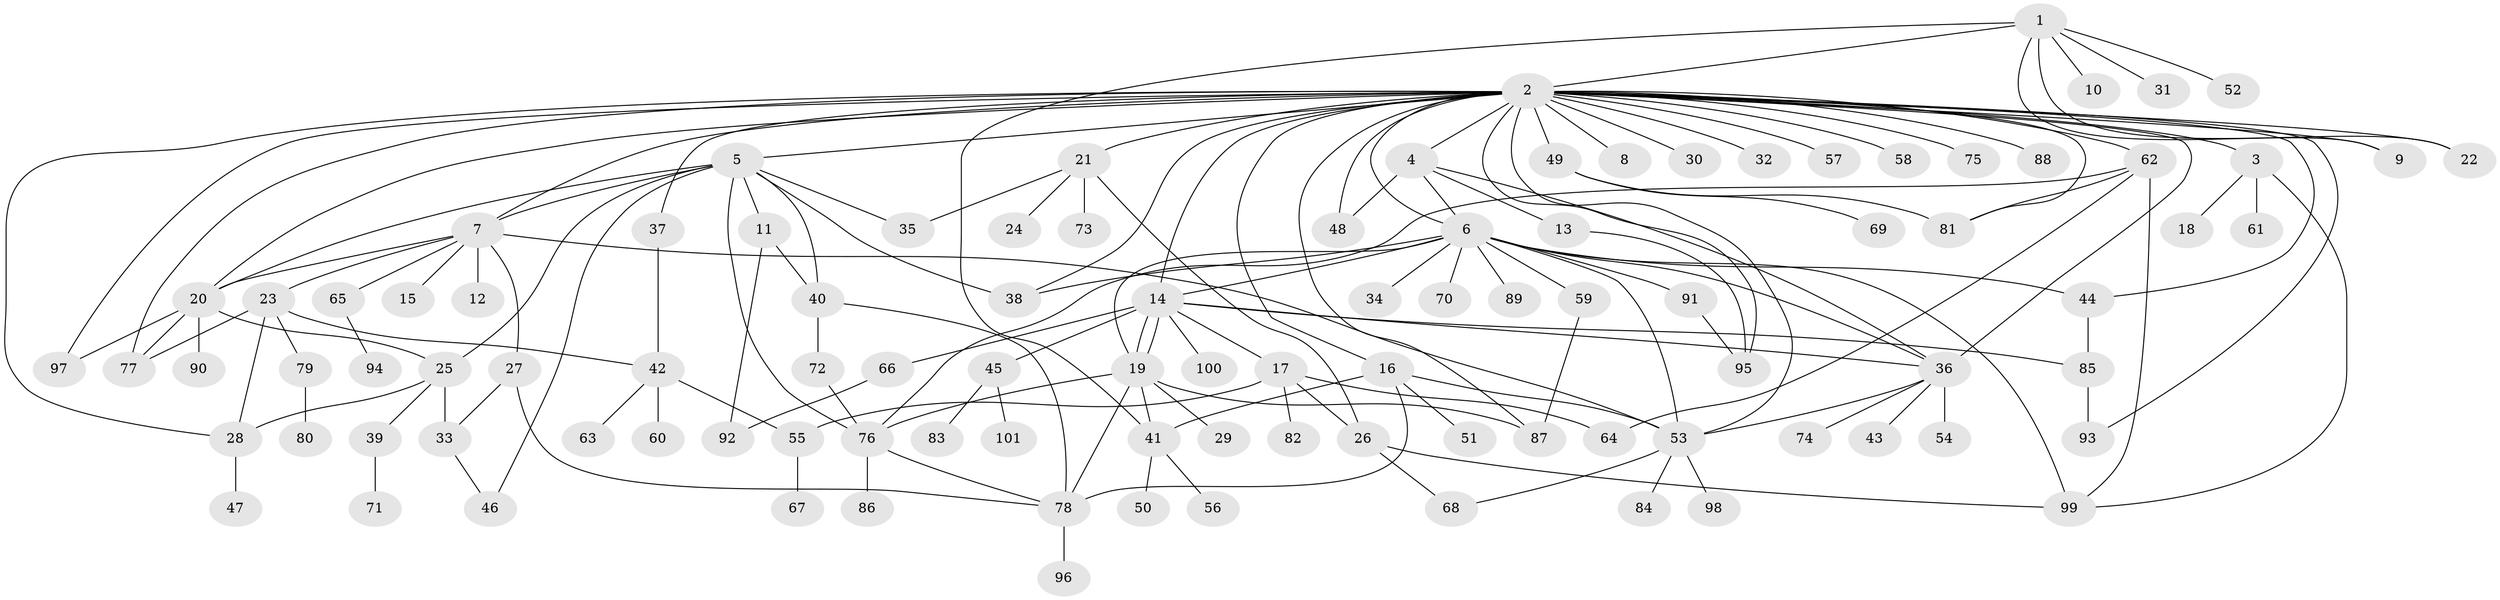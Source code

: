 // Generated by graph-tools (version 1.1) at 2025/25/03/09/25 03:25:57]
// undirected, 101 vertices, 156 edges
graph export_dot {
graph [start="1"]
  node [color=gray90,style=filled];
  1;
  2;
  3;
  4;
  5;
  6;
  7;
  8;
  9;
  10;
  11;
  12;
  13;
  14;
  15;
  16;
  17;
  18;
  19;
  20;
  21;
  22;
  23;
  24;
  25;
  26;
  27;
  28;
  29;
  30;
  31;
  32;
  33;
  34;
  35;
  36;
  37;
  38;
  39;
  40;
  41;
  42;
  43;
  44;
  45;
  46;
  47;
  48;
  49;
  50;
  51;
  52;
  53;
  54;
  55;
  56;
  57;
  58;
  59;
  60;
  61;
  62;
  63;
  64;
  65;
  66;
  67;
  68;
  69;
  70;
  71;
  72;
  73;
  74;
  75;
  76;
  77;
  78;
  79;
  80;
  81;
  82;
  83;
  84;
  85;
  86;
  87;
  88;
  89;
  90;
  91;
  92;
  93;
  94;
  95;
  96;
  97;
  98;
  99;
  100;
  101;
  1 -- 2;
  1 -- 9;
  1 -- 10;
  1 -- 22;
  1 -- 31;
  1 -- 41;
  1 -- 52;
  2 -- 3;
  2 -- 4;
  2 -- 5;
  2 -- 6;
  2 -- 7;
  2 -- 8;
  2 -- 9;
  2 -- 14;
  2 -- 16;
  2 -- 20;
  2 -- 21;
  2 -- 22;
  2 -- 28;
  2 -- 30;
  2 -- 32;
  2 -- 36;
  2 -- 37;
  2 -- 38;
  2 -- 44;
  2 -- 48;
  2 -- 49;
  2 -- 53;
  2 -- 57;
  2 -- 58;
  2 -- 62;
  2 -- 75;
  2 -- 77;
  2 -- 81;
  2 -- 87;
  2 -- 88;
  2 -- 93;
  2 -- 95;
  2 -- 97;
  3 -- 18;
  3 -- 61;
  3 -- 99;
  4 -- 6;
  4 -- 13;
  4 -- 36;
  4 -- 48;
  5 -- 7;
  5 -- 11;
  5 -- 20;
  5 -- 25;
  5 -- 35;
  5 -- 38;
  5 -- 40;
  5 -- 46;
  5 -- 76;
  6 -- 14;
  6 -- 19;
  6 -- 34;
  6 -- 36;
  6 -- 38;
  6 -- 44;
  6 -- 53;
  6 -- 59;
  6 -- 70;
  6 -- 89;
  6 -- 91;
  6 -- 99;
  7 -- 12;
  7 -- 15;
  7 -- 20;
  7 -- 23;
  7 -- 27;
  7 -- 53;
  7 -- 65;
  11 -- 40;
  11 -- 92;
  13 -- 95;
  14 -- 17;
  14 -- 19;
  14 -- 19;
  14 -- 36;
  14 -- 45;
  14 -- 66;
  14 -- 85;
  14 -- 100;
  16 -- 41;
  16 -- 51;
  16 -- 53;
  16 -- 78;
  17 -- 26;
  17 -- 55;
  17 -- 64;
  17 -- 82;
  19 -- 29;
  19 -- 41;
  19 -- 76;
  19 -- 78;
  19 -- 87;
  20 -- 25;
  20 -- 77;
  20 -- 90;
  20 -- 97;
  21 -- 24;
  21 -- 26;
  21 -- 35;
  21 -- 73;
  23 -- 28;
  23 -- 42;
  23 -- 77;
  23 -- 79;
  25 -- 28;
  25 -- 33;
  25 -- 39;
  26 -- 68;
  26 -- 99;
  27 -- 33;
  27 -- 78;
  28 -- 47;
  33 -- 46;
  36 -- 43;
  36 -- 53;
  36 -- 54;
  36 -- 74;
  37 -- 42;
  39 -- 71;
  40 -- 72;
  40 -- 78;
  41 -- 50;
  41 -- 56;
  42 -- 55;
  42 -- 60;
  42 -- 63;
  44 -- 85;
  45 -- 83;
  45 -- 101;
  49 -- 69;
  49 -- 81;
  53 -- 68;
  53 -- 84;
  53 -- 98;
  55 -- 67;
  59 -- 87;
  62 -- 64;
  62 -- 76;
  62 -- 81;
  62 -- 99;
  65 -- 94;
  66 -- 92;
  72 -- 76;
  76 -- 78;
  76 -- 86;
  78 -- 96;
  79 -- 80;
  85 -- 93;
  91 -- 95;
}
